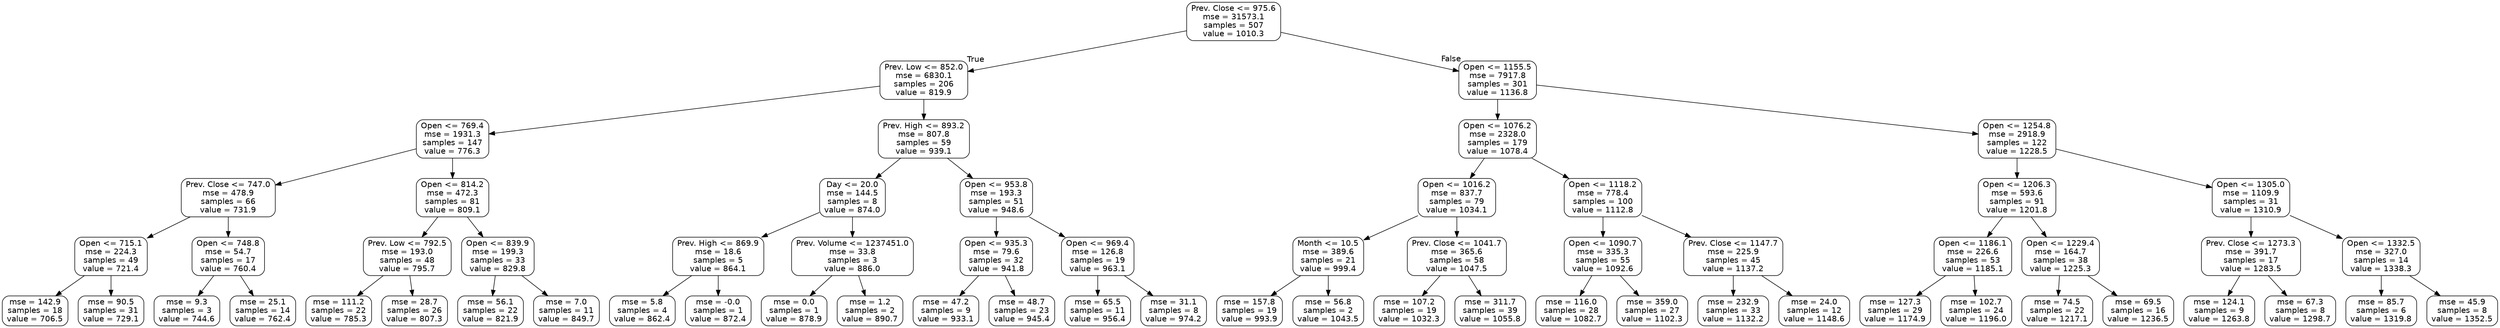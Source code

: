 digraph Tree {
node [shape=box, style="rounded", color="black", fontname=helvetica] ;
edge [fontname=helvetica] ;
0 [label="Prev. Close <= 975.6\nmse = 31573.1\nsamples = 507\nvalue = 1010.3"] ;
1 [label="Prev. Low <= 852.0\nmse = 6830.1\nsamples = 206\nvalue = 819.9"] ;
0 -> 1 [labeldistance=2.5, labelangle=45, headlabel="True"] ;
2 [label="Open <= 769.4\nmse = 1931.3\nsamples = 147\nvalue = 776.3"] ;
1 -> 2 ;
3 [label="Prev. Close <= 747.0\nmse = 478.9\nsamples = 66\nvalue = 731.9"] ;
2 -> 3 ;
4 [label="Open <= 715.1\nmse = 224.3\nsamples = 49\nvalue = 721.4"] ;
3 -> 4 ;
5 [label="mse = 142.9\nsamples = 18\nvalue = 706.5"] ;
4 -> 5 ;
6 [label="mse = 90.5\nsamples = 31\nvalue = 729.1"] ;
4 -> 6 ;
7 [label="Open <= 748.8\nmse = 54.7\nsamples = 17\nvalue = 760.4"] ;
3 -> 7 ;
8 [label="mse = 9.3\nsamples = 3\nvalue = 744.6"] ;
7 -> 8 ;
9 [label="mse = 25.1\nsamples = 14\nvalue = 762.4"] ;
7 -> 9 ;
10 [label="Open <= 814.2\nmse = 472.3\nsamples = 81\nvalue = 809.1"] ;
2 -> 10 ;
11 [label="Prev. Low <= 792.5\nmse = 193.0\nsamples = 48\nvalue = 795.7"] ;
10 -> 11 ;
12 [label="mse = 111.2\nsamples = 22\nvalue = 785.3"] ;
11 -> 12 ;
13 [label="mse = 28.7\nsamples = 26\nvalue = 807.3"] ;
11 -> 13 ;
14 [label="Open <= 839.9\nmse = 199.3\nsamples = 33\nvalue = 829.8"] ;
10 -> 14 ;
15 [label="mse = 56.1\nsamples = 22\nvalue = 821.9"] ;
14 -> 15 ;
16 [label="mse = 7.0\nsamples = 11\nvalue = 849.7"] ;
14 -> 16 ;
17 [label="Prev. High <= 893.2\nmse = 807.8\nsamples = 59\nvalue = 939.1"] ;
1 -> 17 ;
18 [label="Day <= 20.0\nmse = 144.5\nsamples = 8\nvalue = 874.0"] ;
17 -> 18 ;
19 [label="Prev. High <= 869.9\nmse = 18.6\nsamples = 5\nvalue = 864.1"] ;
18 -> 19 ;
20 [label="mse = 5.8\nsamples = 4\nvalue = 862.4"] ;
19 -> 20 ;
21 [label="mse = -0.0\nsamples = 1\nvalue = 872.4"] ;
19 -> 21 ;
22 [label="Prev. Volume <= 1237451.0\nmse = 33.8\nsamples = 3\nvalue = 886.0"] ;
18 -> 22 ;
23 [label="mse = 0.0\nsamples = 1\nvalue = 878.9"] ;
22 -> 23 ;
24 [label="mse = 1.2\nsamples = 2\nvalue = 890.7"] ;
22 -> 24 ;
25 [label="Open <= 953.8\nmse = 193.3\nsamples = 51\nvalue = 948.6"] ;
17 -> 25 ;
26 [label="Open <= 935.3\nmse = 79.6\nsamples = 32\nvalue = 941.8"] ;
25 -> 26 ;
27 [label="mse = 47.2\nsamples = 9\nvalue = 933.1"] ;
26 -> 27 ;
28 [label="mse = 48.7\nsamples = 23\nvalue = 945.4"] ;
26 -> 28 ;
29 [label="Open <= 969.4\nmse = 126.8\nsamples = 19\nvalue = 963.1"] ;
25 -> 29 ;
30 [label="mse = 65.5\nsamples = 11\nvalue = 956.4"] ;
29 -> 30 ;
31 [label="mse = 31.1\nsamples = 8\nvalue = 974.2"] ;
29 -> 31 ;
32 [label="Open <= 1155.5\nmse = 7917.8\nsamples = 301\nvalue = 1136.8"] ;
0 -> 32 [labeldistance=2.5, labelangle=-45, headlabel="False"] ;
33 [label="Open <= 1076.2\nmse = 2328.0\nsamples = 179\nvalue = 1078.4"] ;
32 -> 33 ;
34 [label="Open <= 1016.2\nmse = 837.7\nsamples = 79\nvalue = 1034.1"] ;
33 -> 34 ;
35 [label="Month <= 10.5\nmse = 389.6\nsamples = 21\nvalue = 999.4"] ;
34 -> 35 ;
36 [label="mse = 157.8\nsamples = 19\nvalue = 993.9"] ;
35 -> 36 ;
37 [label="mse = 56.8\nsamples = 2\nvalue = 1043.5"] ;
35 -> 37 ;
38 [label="Prev. Close <= 1041.7\nmse = 365.6\nsamples = 58\nvalue = 1047.5"] ;
34 -> 38 ;
39 [label="mse = 107.2\nsamples = 19\nvalue = 1032.3"] ;
38 -> 39 ;
40 [label="mse = 311.7\nsamples = 39\nvalue = 1055.8"] ;
38 -> 40 ;
41 [label="Open <= 1118.2\nmse = 778.4\nsamples = 100\nvalue = 1112.8"] ;
33 -> 41 ;
42 [label="Open <= 1090.7\nmse = 335.3\nsamples = 55\nvalue = 1092.6"] ;
41 -> 42 ;
43 [label="mse = 116.0\nsamples = 28\nvalue = 1082.7"] ;
42 -> 43 ;
44 [label="mse = 359.0\nsamples = 27\nvalue = 1102.3"] ;
42 -> 44 ;
45 [label="Prev. Close <= 1147.7\nmse = 225.9\nsamples = 45\nvalue = 1137.2"] ;
41 -> 45 ;
46 [label="mse = 232.9\nsamples = 33\nvalue = 1132.2"] ;
45 -> 46 ;
47 [label="mse = 24.0\nsamples = 12\nvalue = 1148.6"] ;
45 -> 47 ;
48 [label="Open <= 1254.8\nmse = 2918.9\nsamples = 122\nvalue = 1228.5"] ;
32 -> 48 ;
49 [label="Open <= 1206.3\nmse = 593.6\nsamples = 91\nvalue = 1201.8"] ;
48 -> 49 ;
50 [label="Open <= 1186.1\nmse = 226.6\nsamples = 53\nvalue = 1185.1"] ;
49 -> 50 ;
51 [label="mse = 127.3\nsamples = 29\nvalue = 1174.9"] ;
50 -> 51 ;
52 [label="mse = 102.7\nsamples = 24\nvalue = 1196.0"] ;
50 -> 52 ;
53 [label="Open <= 1229.4\nmse = 164.7\nsamples = 38\nvalue = 1225.3"] ;
49 -> 53 ;
54 [label="mse = 74.5\nsamples = 22\nvalue = 1217.1"] ;
53 -> 54 ;
55 [label="mse = 69.5\nsamples = 16\nvalue = 1236.5"] ;
53 -> 55 ;
56 [label="Open <= 1305.0\nmse = 1109.9\nsamples = 31\nvalue = 1310.9"] ;
48 -> 56 ;
57 [label="Prev. Close <= 1273.3\nmse = 391.7\nsamples = 17\nvalue = 1283.5"] ;
56 -> 57 ;
58 [label="mse = 124.1\nsamples = 9\nvalue = 1263.8"] ;
57 -> 58 ;
59 [label="mse = 67.3\nsamples = 8\nvalue = 1298.7"] ;
57 -> 59 ;
60 [label="Open <= 1332.5\nmse = 327.0\nsamples = 14\nvalue = 1338.3"] ;
56 -> 60 ;
61 [label="mse = 85.7\nsamples = 6\nvalue = 1319.8"] ;
60 -> 61 ;
62 [label="mse = 45.9\nsamples = 8\nvalue = 1352.5"] ;
60 -> 62 ;
}